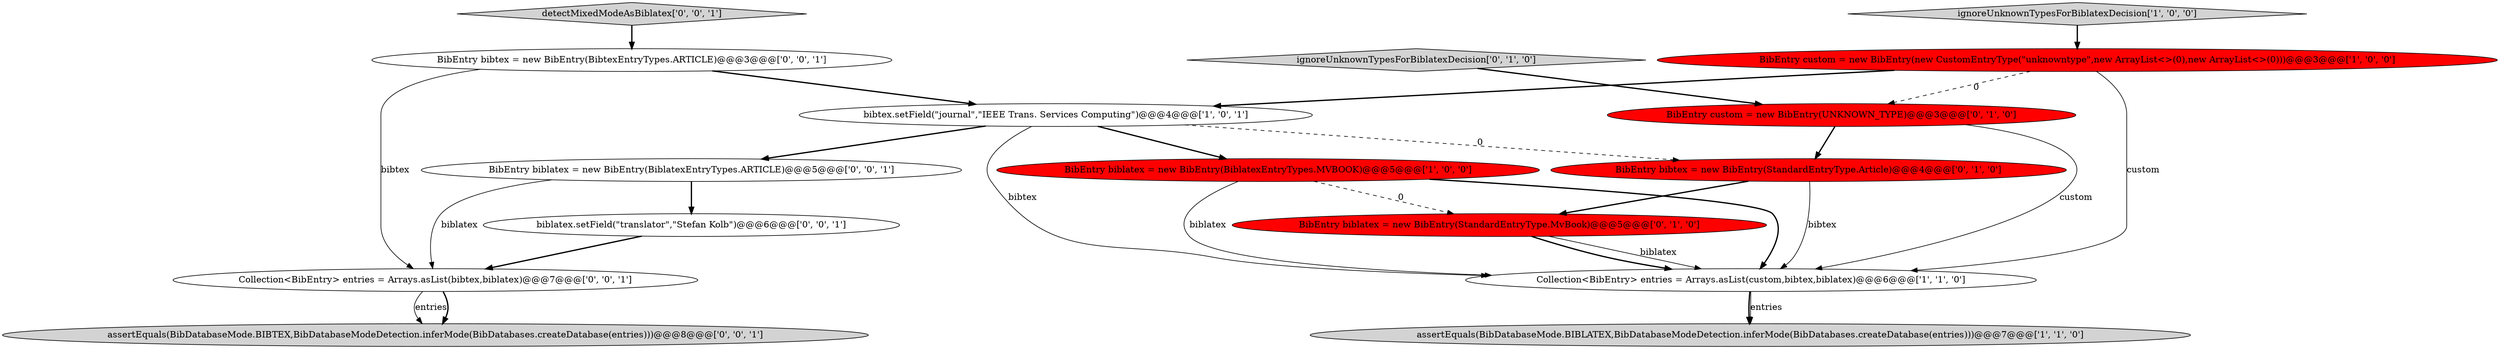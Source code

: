 digraph {
7 [style = filled, label = "BibEntry bibtex = new BibEntry(StandardEntryType.Article)@@@4@@@['0', '1', '0']", fillcolor = red, shape = ellipse image = "AAA1AAABBB2BBB"];
4 [style = filled, label = "assertEquals(BibDatabaseMode.BIBLATEX,BibDatabaseModeDetection.inferMode(BibDatabases.createDatabase(entries)))@@@7@@@['1', '1', '0']", fillcolor = lightgray, shape = ellipse image = "AAA0AAABBB1BBB"];
8 [style = filled, label = "BibEntry biblatex = new BibEntry(StandardEntryType.MvBook)@@@5@@@['0', '1', '0']", fillcolor = red, shape = ellipse image = "AAA1AAABBB2BBB"];
9 [style = filled, label = "BibEntry custom = new BibEntry(UNKNOWN_TYPE)@@@3@@@['0', '1', '0']", fillcolor = red, shape = ellipse image = "AAA1AAABBB2BBB"];
1 [style = filled, label = "BibEntry biblatex = new BibEntry(BiblatexEntryTypes.MVBOOK)@@@5@@@['1', '0', '0']", fillcolor = red, shape = ellipse image = "AAA1AAABBB1BBB"];
13 [style = filled, label = "biblatex.setField(\"translator\",\"Stefan Kolb\")@@@6@@@['0', '0', '1']", fillcolor = white, shape = ellipse image = "AAA0AAABBB3BBB"];
5 [style = filled, label = "bibtex.setField(\"journal\",\"IEEE Trans. Services Computing\")@@@4@@@['1', '0', '1']", fillcolor = white, shape = ellipse image = "AAA0AAABBB1BBB"];
3 [style = filled, label = "ignoreUnknownTypesForBiblatexDecision['1', '0', '0']", fillcolor = lightgray, shape = diamond image = "AAA0AAABBB1BBB"];
10 [style = filled, label = "detectMixedModeAsBiblatex['0', '0', '1']", fillcolor = lightgray, shape = diamond image = "AAA0AAABBB3BBB"];
12 [style = filled, label = "assertEquals(BibDatabaseMode.BIBTEX,BibDatabaseModeDetection.inferMode(BibDatabases.createDatabase(entries)))@@@8@@@['0', '0', '1']", fillcolor = lightgray, shape = ellipse image = "AAA0AAABBB3BBB"];
0 [style = filled, label = "BibEntry custom = new BibEntry(new CustomEntryType(\"unknowntype\",new ArrayList<>(0),new ArrayList<>(0)))@@@3@@@['1', '0', '0']", fillcolor = red, shape = ellipse image = "AAA1AAABBB1BBB"];
2 [style = filled, label = "Collection<BibEntry> entries = Arrays.asList(custom,bibtex,biblatex)@@@6@@@['1', '1', '0']", fillcolor = white, shape = ellipse image = "AAA0AAABBB1BBB"];
6 [style = filled, label = "ignoreUnknownTypesForBiblatexDecision['0', '1', '0']", fillcolor = lightgray, shape = diamond image = "AAA0AAABBB2BBB"];
14 [style = filled, label = "Collection<BibEntry> entries = Arrays.asList(bibtex,biblatex)@@@7@@@['0', '0', '1']", fillcolor = white, shape = ellipse image = "AAA0AAABBB3BBB"];
11 [style = filled, label = "BibEntry bibtex = new BibEntry(BibtexEntryTypes.ARTICLE)@@@3@@@['0', '0', '1']", fillcolor = white, shape = ellipse image = "AAA0AAABBB3BBB"];
15 [style = filled, label = "BibEntry biblatex = new BibEntry(BiblatexEntryTypes.ARTICLE)@@@5@@@['0', '0', '1']", fillcolor = white, shape = ellipse image = "AAA0AAABBB3BBB"];
11->14 [style = solid, label="bibtex"];
5->2 [style = solid, label="bibtex"];
15->13 [style = bold, label=""];
0->2 [style = solid, label="custom"];
8->2 [style = solid, label="biblatex"];
9->2 [style = solid, label="custom"];
14->12 [style = solid, label="entries"];
5->15 [style = bold, label=""];
9->7 [style = bold, label=""];
7->8 [style = bold, label=""];
15->14 [style = solid, label="biblatex"];
2->4 [style = bold, label=""];
7->2 [style = solid, label="bibtex"];
3->0 [style = bold, label=""];
2->4 [style = solid, label="entries"];
5->1 [style = bold, label=""];
11->5 [style = bold, label=""];
8->2 [style = bold, label=""];
14->12 [style = bold, label=""];
1->8 [style = dashed, label="0"];
1->2 [style = bold, label=""];
0->9 [style = dashed, label="0"];
6->9 [style = bold, label=""];
5->7 [style = dashed, label="0"];
13->14 [style = bold, label=""];
1->2 [style = solid, label="biblatex"];
0->5 [style = bold, label=""];
10->11 [style = bold, label=""];
}
